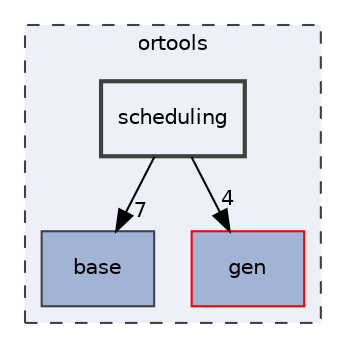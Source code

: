 digraph "scheduling"
{
 // LATEX_PDF_SIZE
  edge [fontname="Helvetica",fontsize="10",labelfontname="Helvetica",labelfontsize="10"];
  node [fontname="Helvetica",fontsize="10",shape=record];
  compound=true
  subgraph clusterdir_a7cc1eeded8f693d0da6c729bc88c45a {
    graph [ bgcolor="#edf0f7", pencolor="grey25", style="filled,dashed,", label="ortools", fontname="Helvetica", fontsize="10", URL="dir_a7cc1eeded8f693d0da6c729bc88c45a.html"]
  dir_8f9dc966244f4c6e9b2fa0dee1e4ef1a [shape=box, label="base", style="filled,", fillcolor="#a2b4d6", color="grey25", URL="dir_8f9dc966244f4c6e9b2fa0dee1e4ef1a.html"];
  dir_b2c6d49957bf5d0c7726edb4b829cd4d [shape=box, label="gen", style="filled,", fillcolor="#a2b4d6", color="red", URL="dir_b2c6d49957bf5d0c7726edb4b829cd4d.html"];
  dir_2acf60cea6a5e15c2c72192424e7f50e [shape=box, label="scheduling", style="filled,bold,", fillcolor="#edf0f7", color="grey25", URL="dir_2acf60cea6a5e15c2c72192424e7f50e.html"];
  }
  dir_2acf60cea6a5e15c2c72192424e7f50e->dir_8f9dc966244f4c6e9b2fa0dee1e4ef1a [headlabel="7", labeldistance=1.5 headhref="dir_000036_000002.html"];
  dir_2acf60cea6a5e15c2c72192424e7f50e->dir_b2c6d49957bf5d0c7726edb4b829cd4d [headlabel="4", labeldistance=1.5 headhref="dir_000036_000011.html"];
}
